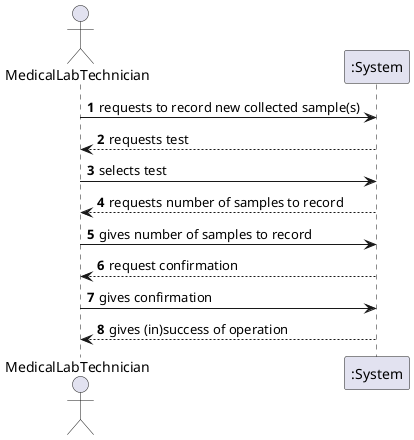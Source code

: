 @startuml

autonumber

actor MedicalLabTechnician as mlt
participant ":System" as sys
mlt -> sys: requests to record new collected sample(s)
sys --> mlt: requests test
mlt -> sys: selects test
sys --> mlt: requests number of samples to record
mlt -> sys: gives number of samples to record
sys --> mlt: request confirmation
mlt -> sys: gives confirmation
sys --> mlt: gives (in)success of operation

@enduml